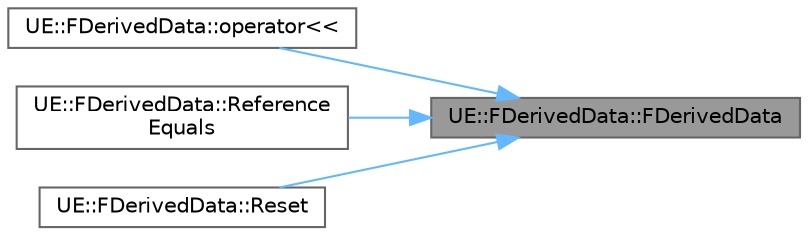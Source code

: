 digraph "UE::FDerivedData::FDerivedData"
{
 // INTERACTIVE_SVG=YES
 // LATEX_PDF_SIZE
  bgcolor="transparent";
  edge [fontname=Helvetica,fontsize=10,labelfontname=Helvetica,labelfontsize=10];
  node [fontname=Helvetica,fontsize=10,shape=box,height=0.2,width=0.4];
  rankdir="RL";
  Node1 [id="Node000001",label="UE::FDerivedData::FDerivedData",height=0.2,width=0.4,color="gray40", fillcolor="grey60", style="filled", fontcolor="black",tooltip="Constructs a null reference."];
  Node1 -> Node2 [id="edge1_Node000001_Node000002",dir="back",color="steelblue1",style="solid",tooltip=" "];
  Node2 [id="Node000002",label="UE::FDerivedData::operator\<\<",height=0.2,width=0.4,color="grey40", fillcolor="white", style="filled",URL="$d4/d30/classUE_1_1FDerivedData.html#aa6f98497e31382ef88d39a3e0e5e21ae",tooltip="Appends the name and description of this reference to the builder."];
  Node1 -> Node3 [id="edge2_Node000001_Node000003",dir="back",color="steelblue1",style="solid",tooltip=" "];
  Node3 [id="Node000003",label="UE::FDerivedData::Reference\lEquals",height=0.2,width=0.4,color="grey40", fillcolor="white", style="filled",URL="$d4/d30/classUE_1_1FDerivedData.html#abb48ac44aeeb20af57598e90d548c869",tooltip="Returns true if this and the other are equivalent references."];
  Node1 -> Node4 [id="edge3_Node000001_Node000004",dir="back",color="steelblue1",style="solid",tooltip=" "];
  Node4 [id="Node000004",label="UE::FDerivedData::Reset",height=0.2,width=0.4,color="grey40", fillcolor="white", style="filled",URL="$d4/d30/classUE_1_1FDerivedData.html#a6cc3b874ec8fbc678a02654a4b4117f6",tooltip="Resets the reference to null."];
}
